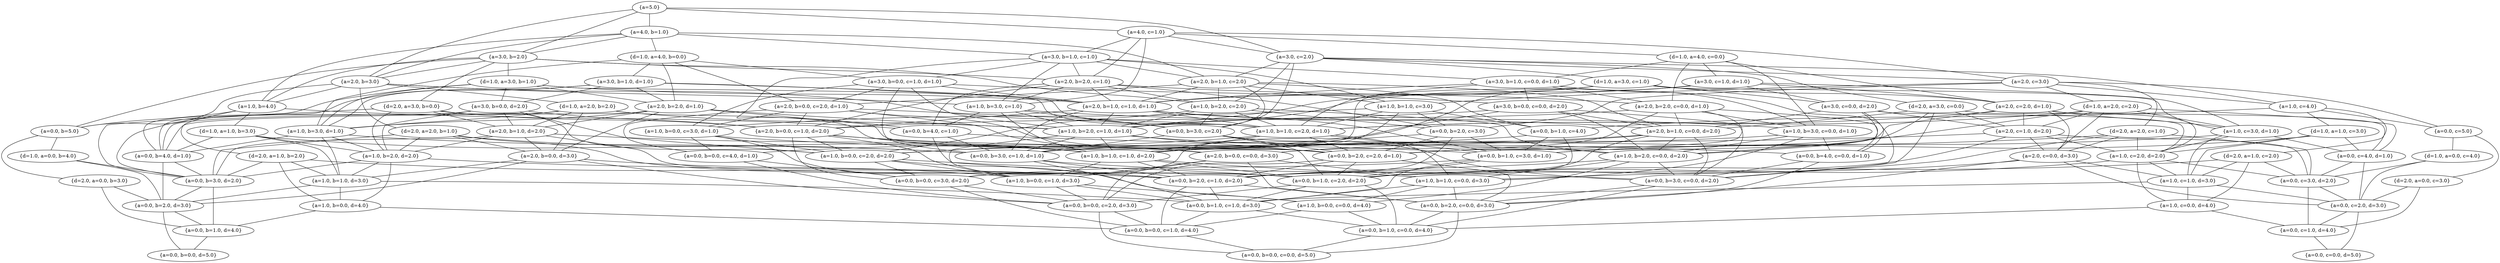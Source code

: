 graph {
	"{a=5.0}" ["ui.label"="{a=5.0}","state"="{a=5.0}"];
	"{a=4.0, b=1.0}" ["ui.label"="{a=4.0, b=1.0}","state"="{a=4.0, b=1.0}"];
	"{a=3.0, b=2.0}" ["ui.label"="{a=3.0, b=2.0}","state"="{a=3.0, b=2.0}"];
	"{a=2.0, b=3.0}" ["ui.label"="{a=2.0, b=3.0}","state"="{a=2.0, b=3.0}"];
	"{a=4.0, c=1.0}" ["ui.label"="{a=4.0, c=1.0}","state"="{a=4.0, c=1.0}"];
	"{a=3.0, c=2.0}" ["ui.label"="{a=3.0, c=2.0}","state"="{a=3.0, c=2.0}"];
	"{a=2.0, b=1.0, c=2.0}" ["ui.label"="{a=2.0, b=1.0, c=2.0}","state"="{a=2.0, b=1.0, c=2.0}"];
	"{a=1.0, b=2.0, c=2.0}" ["ui.label"="{a=1.0, b=2.0, c=2.0}","state"="{a=1.0, b=2.0, c=2.0}"];
	"{a=0.0, b=3.0, c=2.0}" ["ui.label"="{a=0.0, b=3.0, c=2.0}","state"="{a=0.0, b=3.0, c=2.0}"];
	"{a=2.0, c=3.0}" ["ui.label"="{a=2.0, c=3.0}","state"="{a=2.0, c=3.0}"];
	"{a=1.0, c=4.0}" ["ui.label"="{a=1.0, c=4.0}","state"="{a=1.0, c=4.0}"];
	"{d=1.0, a=3.0, c=1.0}" ["ui.label"="{d=1.0, a=3.0, c=1.0}","state"="{d=1.0, a=3.0, c=1.0}"];
	"{d=2.0, a=3.0, c=0.0}" ["ui.label"="{d=2.0, a=3.0, c=0.0}","state"="{d=2.0, a=3.0, c=0.0}"];
	"{a=2.0, b=1.0, c=0.0, d=2.0}" ["ui.label"="{a=2.0, b=1.0, c=0.0, d=2.0}","state"="{a=2.0, b=1.0, c=0.0, d=2.0}"];
	"{a=1.0, b=2.0, c=0.0, d=2.0}" ["ui.label"="{a=1.0, b=2.0, c=0.0, d=2.0}","state"="{a=1.0, b=2.0, c=0.0, d=2.0}"];
	"{a=0.0, b=3.0, c=0.0, d=2.0}" ["ui.label"="{a=0.0, b=3.0, c=0.0, d=2.0}","state"="{a=0.0, b=3.0, c=0.0, d=2.0}"];
	"{a=2.0, c=1.0, d=2.0}" ["ui.label"="{a=2.0, c=1.0, d=2.0}","state"="{a=2.0, c=1.0, d=2.0}"];
	"{a=1.0, c=2.0, d=2.0}" ["ui.label"="{a=1.0, c=2.0, d=2.0}","state"="{a=1.0, c=2.0, d=2.0}"];
	"{a=0.0, b=1.0, c=2.0, d=2.0}" ["ui.label"="{a=0.0, b=1.0, c=2.0, d=2.0}","state"="{a=0.0, b=1.0, c=2.0, d=2.0}"];
	"{a=0.0, c=3.0, d=2.0}" ["ui.label"="{a=0.0, c=3.0, d=2.0}","state"="{a=0.0, c=3.0, d=2.0}"];
	"{a=1.0, c=1.0, d=3.0}" ["ui.label"="{a=1.0, c=1.0, d=3.0}","state"="{a=1.0, c=1.0, d=3.0}"];
	"{a=1.0, c=0.0, d=4.0}" ["ui.label"="{a=1.0, c=0.0, d=4.0}","state"="{a=1.0, c=0.0, d=4.0}"];
	"{a=0.0, b=1.0, c=0.0, d=4.0}" ["ui.label"="{a=0.0, b=1.0, c=0.0, d=4.0}","state"="{a=0.0, b=1.0, c=0.0, d=4.0}"];
	"{a=0.0, c=1.0, d=4.0}" ["ui.label"="{a=0.0, c=1.0, d=4.0}","state"="{a=0.0, c=1.0, d=4.0}"];
	"{a=0.0, c=0.0, d=5.0}" ["ui.label"="{a=0.0, c=0.0, d=5.0}","state"="{a=0.0, c=0.0, d=5.0}"];
	"{a=0.0, b=0.0, c=0.0, d=5.0}" ["ui.label"="{a=0.0, b=0.0, c=0.0, d=5.0}","state"="{a=0.0, b=0.0, c=0.0, d=5.0}"];
	"{a=0.0, b=1.0, c=1.0, d=3.0}" ["ui.label"="{a=0.0, b=1.0, c=1.0, d=3.0}","state"="{a=0.0, b=1.0, c=1.0, d=3.0}"];
	"{a=0.0, c=2.0, d=3.0}" ["ui.label"="{a=0.0, c=2.0, d=3.0}","state"="{a=0.0, c=2.0, d=3.0}"];
	"{a=0.0, b=0.0, c=1.0, d=4.0}" ["ui.label"="{a=0.0, b=0.0, c=1.0, d=4.0}","state"="{a=0.0, b=0.0, c=1.0, d=4.0}"];
	"{a=0.0, b=0.0, c=2.0, d=3.0}" ["ui.label"="{a=0.0, b=0.0, c=2.0, d=3.0}","state"="{a=0.0, b=0.0, c=2.0, d=3.0}"];
	"{a=1.0, b=1.0, c=1.0, d=2.0}" ["ui.label"="{a=1.0, b=1.0, c=1.0, d=2.0}","state"="{a=1.0, b=1.0, c=1.0, d=2.0}"];
	"{a=0.0, b=2.0, c=1.0, d=2.0}" ["ui.label"="{a=0.0, b=2.0, c=1.0, d=2.0}","state"="{a=0.0, b=2.0, c=1.0, d=2.0}"];
	"{a=2.0, c=0.0, d=3.0}" ["ui.label"="{a=2.0, c=0.0, d=3.0}","state"="{a=2.0, c=0.0, d=3.0}"];
	"{a=1.0, b=1.0, c=0.0, d=3.0}" ["ui.label"="{a=1.0, b=1.0, c=0.0, d=3.0}","state"="{a=1.0, b=1.0, c=0.0, d=3.0}"];
	"{a=0.0, b=2.0, c=0.0, d=3.0}" ["ui.label"="{a=0.0, b=2.0, c=0.0, d=3.0}","state"="{a=0.0, b=2.0, c=0.0, d=3.0}"];
	"{a=1.0, b=0.0, c=0.0, d=4.0}" ["ui.label"="{a=1.0, b=0.0, c=0.0, d=4.0}","state"="{a=1.0, b=0.0, c=0.0, d=4.0}"];
	"{a=1.0, b=0.0, c=1.0, d=3.0}" ["ui.label"="{a=1.0, b=0.0, c=1.0, d=3.0}","state"="{a=1.0, b=0.0, c=1.0, d=3.0}"];
	"{a=2.0, b=0.0, c=0.0, d=3.0}" ["ui.label"="{a=2.0, b=0.0, c=0.0, d=3.0}","state"="{a=2.0, b=0.0, c=0.0, d=3.0}"];
	"{a=2.0, b=1.0, c=1.0, d=1.0}" ["ui.label"="{a=2.0, b=1.0, c=1.0, d=1.0}","state"="{a=2.0, b=1.0, c=1.0, d=1.0}"];
	"{a=1.0, b=2.0, c=1.0, d=1.0}" ["ui.label"="{a=1.0, b=2.0, c=1.0, d=1.0}","state"="{a=1.0, b=2.0, c=1.0, d=1.0}"];
	"{a=0.0, b=3.0, c=1.0, d=1.0}" ["ui.label"="{a=0.0, b=3.0, c=1.0, d=1.0}","state"="{a=0.0, b=3.0, c=1.0, d=1.0}"];
	"{a=2.0, c=2.0, d=1.0}" ["ui.label"="{a=2.0, c=2.0, d=1.0}","state"="{a=2.0, c=2.0, d=1.0}"];
	"{a=1.0, c=3.0, d=1.0}" ["ui.label"="{a=1.0, c=3.0, d=1.0}","state"="{a=1.0, c=3.0, d=1.0}"];
	"{a=3.0, c=0.0, d=2.0}" ["ui.label"="{a=3.0, c=0.0, d=2.0}","state"="{a=3.0, c=0.0, d=2.0}"];
	"{a=0.0, b=1.0, c=3.0, d=1.0}" ["ui.label"="{a=0.0, b=1.0, c=3.0, d=1.0}","state"="{a=0.0, b=1.0, c=3.0, d=1.0}"];
	"{a=0.0, c=4.0, d=1.0}" ["ui.label"="{a=0.0, c=4.0, d=1.0}","state"="{a=0.0, c=4.0, d=1.0}"];
	"{a=0.0, b=0.0, c=3.0, d=2.0}" ["ui.label"="{a=0.0, b=0.0, c=3.0, d=2.0}","state"="{a=0.0, b=0.0, c=3.0, d=2.0}"];
	"{a=1.0, b=1.0, c=2.0, d=1.0}" ["ui.label"="{a=1.0, b=1.0, c=2.0, d=1.0}","state"="{a=1.0, b=1.0, c=2.0, d=1.0}"];
	"{a=0.0, b=2.0, c=2.0, d=1.0}" ["ui.label"="{a=0.0, b=2.0, c=2.0, d=1.0}","state"="{a=0.0, b=2.0, c=2.0, d=1.0}"];
	"{a=1.0, b=0.0, c=2.0, d=2.0}" ["ui.label"="{a=1.0, b=0.0, c=2.0, d=2.0}","state"="{a=1.0, b=0.0, c=2.0, d=2.0}"];
	"{a=2.0, b=0.0, c=1.0, d=2.0}" ["ui.label"="{a=2.0, b=0.0, c=1.0, d=2.0}","state"="{a=2.0, b=0.0, c=1.0, d=2.0}"];
	"{a=0.0, b=1.0, c=4.0}" ["ui.label"="{a=0.0, b=1.0, c=4.0}","state"="{a=0.0, b=1.0, c=4.0}"];
	"{a=0.0, c=5.0}" ["ui.label"="{a=0.0, c=5.0}","state"="{a=0.0, c=5.0}"];
	"{d=1.0, a=1.0, c=3.0}" ["ui.label"="{d=1.0, a=1.0, c=3.0}","state"="{d=1.0, a=1.0, c=3.0}"];
	"{d=2.0, a=1.0, c=2.0}" ["ui.label"="{d=2.0, a=1.0, c=2.0}","state"="{d=2.0, a=1.0, c=2.0}"];
	"{d=1.0, a=0.0, c=4.0}" ["ui.label"="{d=1.0, a=0.0, c=4.0}","state"="{d=1.0, a=0.0, c=4.0}"];
	"{d=2.0, a=0.0, c=3.0}" ["ui.label"="{d=2.0, a=0.0, c=3.0}","state"="{d=2.0, a=0.0, c=3.0}"];
	"{a=0.0, b=0.0, c=4.0, d=1.0}" ["ui.label"="{a=0.0, b=0.0, c=4.0, d=1.0}","state"="{a=0.0, b=0.0, c=4.0, d=1.0}"];
	"{a=1.0, b=1.0, c=3.0}" ["ui.label"="{a=1.0, b=1.0, c=3.0}","state"="{a=1.0, b=1.0, c=3.0}"];
	"{a=0.0, b=2.0, c=3.0}" ["ui.label"="{a=0.0, b=2.0, c=3.0}","state"="{a=0.0, b=2.0, c=3.0}"];
	"{d=1.0, a=2.0, c=2.0}" ["ui.label"="{d=1.0, a=2.0, c=2.0}","state"="{d=1.0, a=2.0, c=2.0}"];
	"{d=2.0, a=2.0, c=1.0}" ["ui.label"="{d=2.0, a=2.0, c=1.0}","state"="{d=2.0, a=2.0, c=1.0}"];
	"{a=1.0, b=0.0, c=3.0, d=1.0}" ["ui.label"="{a=1.0, b=0.0, c=3.0, d=1.0}","state"="{a=1.0, b=0.0, c=3.0, d=1.0}"];
	"{a=2.0, b=0.0, c=2.0, d=1.0}" ["ui.label"="{a=2.0, b=0.0, c=2.0, d=1.0}","state"="{a=2.0, b=0.0, c=2.0, d=1.0}"];
	"{a=3.0, b=1.0, c=1.0}" ["ui.label"="{a=3.0, b=1.0, c=1.0}","state"="{a=3.0, b=1.0, c=1.0}"];
	"{a=2.0, b=2.0, c=1.0}" ["ui.label"="{a=2.0, b=2.0, c=1.0}","state"="{a=2.0, b=2.0, c=1.0}"];
	"{a=1.0, b=3.0, c=1.0}" ["ui.label"="{a=1.0, b=3.0, c=1.0}","state"="{a=1.0, b=3.0, c=1.0}"];
	"{d=1.0, a=4.0, c=0.0}" ["ui.label"="{d=1.0, a=4.0, c=0.0}","state"="{d=1.0, a=4.0, c=0.0}"];
	"{a=3.0, b=1.0, c=0.0, d=1.0}" ["ui.label"="{a=3.0, b=1.0, c=0.0, d=1.0}","state"="{a=3.0, b=1.0, c=0.0, d=1.0}"];
	"{a=2.0, b=2.0, c=0.0, d=1.0}" ["ui.label"="{a=2.0, b=2.0, c=0.0, d=1.0}","state"="{a=2.0, b=2.0, c=0.0, d=1.0}"];
	"{a=1.0, b=3.0, c=0.0, d=1.0}" ["ui.label"="{a=1.0, b=3.0, c=0.0, d=1.0}","state"="{a=1.0, b=3.0, c=0.0, d=1.0}"];
	"{a=3.0, c=1.0, d=1.0}" ["ui.label"="{a=3.0, c=1.0, d=1.0}","state"="{a=3.0, c=1.0, d=1.0}"];
	"{a=0.0, b=4.0, c=0.0, d=1.0}" ["ui.label"="{a=0.0, b=4.0, c=0.0, d=1.0}","state"="{a=0.0, b=4.0, c=0.0, d=1.0}"];
	"{a=3.0, b=0.0, c=0.0, d=2.0}" ["ui.label"="{a=3.0, b=0.0, c=0.0, d=2.0}","state"="{a=3.0, b=0.0, c=0.0, d=2.0}"];
	"{a=0.0, b=4.0, c=1.0}" ["ui.label"="{a=0.0, b=4.0, c=1.0}","state"="{a=0.0, b=4.0, c=1.0}"];
	"{a=3.0, b=0.0, c=1.0, d=1.0}" ["ui.label"="{a=3.0, b=0.0, c=1.0, d=1.0}","state"="{a=3.0, b=0.0, c=1.0, d=1.0}"];
	"{a=1.0, b=4.0}" ["ui.label"="{a=1.0, b=4.0}","state"="{a=1.0, b=4.0}"];
	"{a=0.0, b=5.0}" ["ui.label"="{a=0.0, b=5.0}","state"="{a=0.0, b=5.0}"];
	"{d=1.0, a=2.0, b=2.0}" ["ui.label"="{d=1.0, a=2.0, b=2.0}","state"="{d=1.0, a=2.0, b=2.0}"];
	"{d=2.0, a=2.0, b=1.0}" ["ui.label"="{d=2.0, a=2.0, b=1.0}","state"="{d=2.0, a=2.0, b=1.0}"];
	"{a=1.0, b=2.0, d=2.0}" ["ui.label"="{a=1.0, b=2.0, d=2.0}","state"="{a=1.0, b=2.0, d=2.0}"];
	"{a=0.0, b=3.0, d=2.0}" ["ui.label"="{a=0.0, b=3.0, d=2.0}","state"="{a=0.0, b=3.0, d=2.0}"];
	"{a=2.0, b=0.0, d=3.0}" ["ui.label"="{a=2.0, b=0.0, d=3.0}","state"="{a=2.0, b=0.0, d=3.0}"];
	"{a=1.0, b=1.0, d=3.0}" ["ui.label"="{a=1.0, b=1.0, d=3.0}","state"="{a=1.0, b=1.0, d=3.0}"];
	"{a=0.0, b=2.0, d=3.0}" ["ui.label"="{a=0.0, b=2.0, d=3.0}","state"="{a=0.0, b=2.0, d=3.0}"];
	"{a=0.0, b=1.0, d=4.0}" ["ui.label"="{a=0.0, b=1.0, d=4.0}","state"="{a=0.0, b=1.0, d=4.0}"];
	"{a=0.0, b=0.0, d=5.0}" ["ui.label"="{a=0.0, b=0.0, d=5.0}","state"="{a=0.0, b=0.0, d=5.0}"];
	"{a=1.0, b=0.0, d=4.0}" ["ui.label"="{a=1.0, b=0.0, d=4.0}","state"="{a=1.0, b=0.0, d=4.0}"];
	"{a=1.0, b=3.0, d=1.0}" ["ui.label"="{a=1.0, b=3.0, d=1.0}","state"="{a=1.0, b=3.0, d=1.0}"];
	"{a=0.0, b=4.0, d=1.0}" ["ui.label"="{a=0.0, b=4.0, d=1.0}","state"="{a=0.0, b=4.0, d=1.0}"];
	"{a=2.0, b=1.0, d=2.0}" ["ui.label"="{a=2.0, b=1.0, d=2.0}","state"="{a=2.0, b=1.0, d=2.0}"];
	"{d=1.0, a=0.0, b=4.0}" ["ui.label"="{d=1.0, a=0.0, b=4.0}","state"="{d=1.0, a=0.0, b=4.0}"];
	"{d=2.0, a=0.0, b=3.0}" ["ui.label"="{d=2.0, a=0.0, b=3.0}","state"="{d=2.0, a=0.0, b=3.0}"];
	"{d=1.0, a=1.0, b=3.0}" ["ui.label"="{d=1.0, a=1.0, b=3.0}","state"="{d=1.0, a=1.0, b=3.0}"];
	"{d=2.0, a=1.0, b=2.0}" ["ui.label"="{d=2.0, a=1.0, b=2.0}","state"="{d=2.0, a=1.0, b=2.0}"];
	"{d=1.0, a=3.0, b=1.0}" ["ui.label"="{d=1.0, a=3.0, b=1.0}","state"="{d=1.0, a=3.0, b=1.0}"];
	"{d=2.0, a=3.0, b=0.0}" ["ui.label"="{d=2.0, a=3.0, b=0.0}","state"="{d=2.0, a=3.0, b=0.0}"];
	"{a=2.0, b=2.0, d=1.0}" ["ui.label"="{a=2.0, b=2.0, d=1.0}","state"="{a=2.0, b=2.0, d=1.0}"];
	"{a=3.0, b=0.0, d=2.0}" ["ui.label"="{a=3.0, b=0.0, d=2.0}","state"="{a=3.0, b=0.0, d=2.0}"];
	"{d=1.0, a=4.0, b=0.0}" ["ui.label"="{d=1.0, a=4.0, b=0.0}","state"="{d=1.0, a=4.0, b=0.0}"];
	"{a=3.0, b=1.0, d=1.0}" ["ui.label"="{a=3.0, b=1.0, d=1.0}","state"="{a=3.0, b=1.0, d=1.0}"];
	"{a=5.0}" -- "{a=4.0, b=1.0}" ;
	"{a=5.0}" -- "{a=3.0, b=2.0}" ;
	"{a=5.0}" -- "{a=2.0, b=3.0}" ;
	"{a=5.0}" -- "{a=4.0, c=1.0}" ;
	"{a=5.0}" -- "{a=3.0, c=2.0}" ;
	"{a=3.0, c=2.0}" -- "{a=2.0, b=1.0, c=2.0}" ;
	"{a=3.0, c=2.0}" -- "{a=1.0, b=2.0, c=2.0}" ;
	"{a=3.0, c=2.0}" -- "{a=0.0, b=3.0, c=2.0}" ;
	"{a=3.0, c=2.0}" -- "{a=2.0, c=3.0}" ;
	"{a=3.0, c=2.0}" -- "{a=1.0, c=4.0}" ;
	"{a=3.0, c=2.0}" -- "{d=1.0, a=3.0, c=1.0}" ;
	"{a=3.0, c=2.0}" -- "{d=2.0, a=3.0, c=0.0}" ;
	"{d=2.0, a=3.0, c=0.0}" -- "{a=2.0, b=1.0, c=0.0, d=2.0}" ;
	"{d=2.0, a=3.0, c=0.0}" -- "{a=1.0, b=2.0, c=0.0, d=2.0}" ;
	"{d=2.0, a=3.0, c=0.0}" -- "{a=0.0, b=3.0, c=0.0, d=2.0}" ;
	"{d=2.0, a=3.0, c=0.0}" -- "{a=2.0, c=1.0, d=2.0}" ;
	"{d=2.0, a=3.0, c=0.0}" -- "{a=1.0, c=2.0, d=2.0}" ;
	"{a=1.0, c=2.0, d=2.0}" -- "{a=0.0, b=1.0, c=2.0, d=2.0}" ;
	"{a=1.0, c=2.0, d=2.0}" -- "{a=0.0, c=3.0, d=2.0}" ;
	"{a=1.0, c=2.0, d=2.0}" -- "{a=1.0, c=1.0, d=3.0}" ;
	"{a=1.0, c=2.0, d=2.0}" -- "{a=1.0, c=0.0, d=4.0}" ;
	"{a=1.0, c=0.0, d=4.0}" -- "{a=0.0, b=1.0, c=0.0, d=4.0}" ;
	"{a=1.0, c=0.0, d=4.0}" -- "{a=0.0, c=1.0, d=4.0}" ;
	"{a=0.0, c=1.0, d=4.0}" -- "{a=0.0, c=0.0, d=5.0}" ;
	"{a=0.0, b=1.0, c=0.0, d=4.0}" -- "{a=0.0, b=0.0, c=0.0, d=5.0}" ;
	"{a=1.0, c=1.0, d=3.0}" -- "{a=0.0, b=1.0, c=1.0, d=3.0}" ;
	"{a=1.0, c=1.0, d=3.0}" -- "{a=0.0, c=2.0, d=3.0}" ;
	"{a=1.0, c=1.0, d=3.0}" -- "{a=1.0, c=0.0, d=4.0}" ;
	"{a=0.0, c=2.0, d=3.0}" -- "{a=0.0, c=1.0, d=4.0}" ;
	"{a=0.0, c=2.0, d=3.0}" -- "{a=0.0, c=0.0, d=5.0}" ;
	"{a=0.0, b=1.0, c=1.0, d=3.0}" -- "{a=0.0, b=0.0, c=1.0, d=4.0}" ;
	"{a=0.0, b=1.0, c=1.0, d=3.0}" -- "{a=0.0, b=1.0, c=0.0, d=4.0}" ;
	"{a=0.0, b=0.0, c=1.0, d=4.0}" -- "{a=0.0, b=0.0, c=0.0, d=5.0}" ;
	"{a=0.0, c=3.0, d=2.0}" -- "{a=0.0, c=2.0, d=3.0}" ;
	"{a=0.0, c=3.0, d=2.0}" -- "{a=0.0, c=1.0, d=4.0}" ;
	"{a=0.0, b=1.0, c=2.0, d=2.0}" -- "{a=0.0, b=0.0, c=2.0, d=3.0}" ;
	"{a=0.0, b=1.0, c=2.0, d=2.0}" -- "{a=0.0, b=1.0, c=1.0, d=3.0}" ;
	"{a=0.0, b=1.0, c=2.0, d=2.0}" -- "{a=0.0, b=1.0, c=0.0, d=4.0}" ;
	"{a=0.0, b=0.0, c=2.0, d=3.0}" -- "{a=0.0, b=0.0, c=1.0, d=4.0}" ;
	"{a=0.0, b=0.0, c=2.0, d=3.0}" -- "{a=0.0, b=0.0, c=0.0, d=5.0}" ;
	"{a=2.0, c=1.0, d=2.0}" -- "{a=1.0, b=1.0, c=1.0, d=2.0}" ;
	"{a=2.0, c=1.0, d=2.0}" -- "{a=0.0, b=2.0, c=1.0, d=2.0}" ;
	"{a=2.0, c=1.0, d=2.0}" -- "{a=1.0, c=2.0, d=2.0}" ;
	"{a=2.0, c=1.0, d=2.0}" -- "{a=0.0, c=3.0, d=2.0}" ;
	"{a=2.0, c=1.0, d=2.0}" -- "{a=2.0, c=0.0, d=3.0}" ;
	"{a=2.0, c=0.0, d=3.0}" -- "{a=1.0, b=1.0, c=0.0, d=3.0}" ;
	"{a=2.0, c=0.0, d=3.0}" -- "{a=0.0, b=2.0, c=0.0, d=3.0}" ;
	"{a=2.0, c=0.0, d=3.0}" -- "{a=1.0, c=1.0, d=3.0}" ;
	"{a=2.0, c=0.0, d=3.0}" -- "{a=0.0, c=2.0, d=3.0}" ;
	"{a=0.0, b=2.0, c=0.0, d=3.0}" -- "{a=0.0, b=1.0, c=0.0, d=4.0}" ;
	"{a=0.0, b=2.0, c=0.0, d=3.0}" -- "{a=0.0, b=0.0, c=0.0, d=5.0}" ;
	"{a=1.0, b=1.0, c=0.0, d=3.0}" -- "{a=0.0, b=2.0, c=0.0, d=3.0}" ;
	"{a=1.0, b=1.0, c=0.0, d=3.0}" -- "{a=0.0, b=1.0, c=1.0, d=3.0}" ;
	"{a=1.0, b=1.0, c=0.0, d=3.0}" -- "{a=1.0, b=0.0, c=0.0, d=4.0}" ;
	"{a=1.0, b=0.0, c=0.0, d=4.0}" -- "{a=0.0, b=1.0, c=0.0, d=4.0}" ;
	"{a=1.0, b=0.0, c=0.0, d=4.0}" -- "{a=0.0, b=0.0, c=1.0, d=4.0}" ;
	"{a=0.0, b=2.0, c=1.0, d=2.0}" -- "{a=0.0, b=1.0, c=1.0, d=3.0}" ;
	"{a=0.0, b=2.0, c=1.0, d=2.0}" -- "{a=0.0, b=0.0, c=1.0, d=4.0}" ;
	"{a=0.0, b=2.0, c=1.0, d=2.0}" -- "{a=0.0, b=2.0, c=0.0, d=3.0}" ;
	"{a=1.0, b=1.0, c=1.0, d=2.0}" -- "{a=0.0, b=2.0, c=1.0, d=2.0}" ;
	"{a=1.0, b=1.0, c=1.0, d=2.0}" -- "{a=0.0, b=1.0, c=2.0, d=2.0}" ;
	"{a=1.0, b=1.0, c=1.0, d=2.0}" -- "{a=1.0, b=0.0, c=1.0, d=3.0}" ;
	"{a=1.0, b=1.0, c=1.0, d=2.0}" -- "{a=1.0, b=1.0, c=0.0, d=3.0}" ;
	"{a=1.0, b=0.0, c=1.0, d=3.0}" -- "{a=0.0, b=1.0, c=1.0, d=3.0}" ;
	"{a=1.0, b=0.0, c=1.0, d=3.0}" -- "{a=0.0, b=0.0, c=2.0, d=3.0}" ;
	"{a=1.0, b=0.0, c=1.0, d=3.0}" -- "{a=1.0, b=0.0, c=0.0, d=4.0}" ;
	"{a=0.0, b=3.0, c=0.0, d=2.0}" -- "{a=0.0, b=2.0, c=0.0, d=3.0}" ;
	"{a=0.0, b=3.0, c=0.0, d=2.0}" -- "{a=0.0, b=1.0, c=0.0, d=4.0}" ;
	"{a=1.0, b=2.0, c=0.0, d=2.0}" -- "{a=0.0, b=3.0, c=0.0, d=2.0}" ;
	"{a=1.0, b=2.0, c=0.0, d=2.0}" -- "{a=0.0, b=2.0, c=1.0, d=2.0}" ;
	"{a=1.0, b=2.0, c=0.0, d=2.0}" -- "{a=1.0, b=1.0, c=0.0, d=3.0}" ;
	"{a=1.0, b=2.0, c=0.0, d=2.0}" -- "{a=1.0, b=0.0, c=0.0, d=4.0}" ;
	"{a=2.0, b=1.0, c=0.0, d=2.0}" -- "{a=1.0, b=2.0, c=0.0, d=2.0}" ;
	"{a=2.0, b=1.0, c=0.0, d=2.0}" -- "{a=0.0, b=3.0, c=0.0, d=2.0}" ;
	"{a=2.0, b=1.0, c=0.0, d=2.0}" -- "{a=1.0, b=1.0, c=1.0, d=2.0}" ;
	"{a=2.0, b=1.0, c=0.0, d=2.0}" -- "{a=0.0, b=1.0, c=2.0, d=2.0}" ;
	"{a=2.0, b=1.0, c=0.0, d=2.0}" -- "{a=2.0, b=0.0, c=0.0, d=3.0}" ;
	"{a=2.0, b=0.0, c=0.0, d=3.0}" -- "{a=1.0, b=1.0, c=0.0, d=3.0}" ;
	"{a=2.0, b=0.0, c=0.0, d=3.0}" -- "{a=0.0, b=2.0, c=0.0, d=3.0}" ;
	"{a=2.0, b=0.0, c=0.0, d=3.0}" -- "{a=1.0, b=0.0, c=1.0, d=3.0}" ;
	"{a=2.0, b=0.0, c=0.0, d=3.0}" -- "{a=0.0, b=0.0, c=2.0, d=3.0}" ;
	"{d=1.0, a=3.0, c=1.0}" -- "{a=2.0, b=1.0, c=1.0, d=1.0}" ;
	"{d=1.0, a=3.0, c=1.0}" -- "{a=1.0, b=2.0, c=1.0, d=1.0}" ;
	"{d=1.0, a=3.0, c=1.0}" -- "{a=0.0, b=3.0, c=1.0, d=1.0}" ;
	"{d=1.0, a=3.0, c=1.0}" -- "{a=2.0, c=2.0, d=1.0}" ;
	"{d=1.0, a=3.0, c=1.0}" -- "{a=1.0, c=3.0, d=1.0}" ;
	"{d=1.0, a=3.0, c=1.0}" -- "{a=3.0, c=0.0, d=2.0}" ;
	"{a=3.0, c=0.0, d=2.0}" -- "{a=2.0, b=1.0, c=0.0, d=2.0}" ;
	"{a=3.0, c=0.0, d=2.0}" -- "{a=1.0, b=2.0, c=0.0, d=2.0}" ;
	"{a=3.0, c=0.0, d=2.0}" -- "{a=0.0, b=3.0, c=0.0, d=2.0}" ;
	"{a=3.0, c=0.0, d=2.0}" -- "{a=2.0, c=1.0, d=2.0}" ;
	"{a=3.0, c=0.0, d=2.0}" -- "{a=1.0, c=2.0, d=2.0}" ;
	"{a=1.0, c=3.0, d=1.0}" -- "{a=0.0, b=1.0, c=3.0, d=1.0}" ;
	"{a=1.0, c=3.0, d=1.0}" -- "{a=0.0, c=4.0, d=1.0}" ;
	"{a=1.0, c=3.0, d=1.0}" -- "{a=1.0, c=2.0, d=2.0}" ;
	"{a=1.0, c=3.0, d=1.0}" -- "{a=1.0, c=1.0, d=3.0}" ;
	"{a=0.0, c=4.0, d=1.0}" -- "{a=0.0, c=3.0, d=2.0}" ;
	"{a=0.0, c=4.0, d=1.0}" -- "{a=0.0, c=2.0, d=3.0}" ;
	"{a=0.0, b=1.0, c=3.0, d=1.0}" -- "{a=0.0, b=0.0, c=3.0, d=2.0}" ;
	"{a=0.0, b=1.0, c=3.0, d=1.0}" -- "{a=0.0, b=1.0, c=2.0, d=2.0}" ;
	"{a=0.0, b=1.0, c=3.0, d=1.0}" -- "{a=0.0, b=1.0, c=1.0, d=3.0}" ;
	"{a=0.0, b=0.0, c=3.0, d=2.0}" -- "{a=0.0, b=0.0, c=2.0, d=3.0}" ;
	"{a=0.0, b=0.0, c=3.0, d=2.0}" -- "{a=0.0, b=0.0, c=1.0, d=4.0}" ;
	"{a=2.0, c=2.0, d=1.0}" -- "{a=1.0, b=1.0, c=2.0, d=1.0}" ;
	"{a=2.0, c=2.0, d=1.0}" -- "{a=0.0, b=2.0, c=2.0, d=1.0}" ;
	"{a=2.0, c=2.0, d=1.0}" -- "{a=1.0, c=3.0, d=1.0}" ;
	"{a=2.0, c=2.0, d=1.0}" -- "{a=0.0, c=4.0, d=1.0}" ;
	"{a=2.0, c=2.0, d=1.0}" -- "{a=2.0, c=1.0, d=2.0}" ;
	"{a=2.0, c=2.0, d=1.0}" -- "{a=2.0, c=0.0, d=3.0}" ;
	"{a=0.0, b=2.0, c=2.0, d=1.0}" -- "{a=0.0, b=1.0, c=2.0, d=2.0}" ;
	"{a=0.0, b=2.0, c=2.0, d=1.0}" -- "{a=0.0, b=0.0, c=2.0, d=3.0}" ;
	"{a=0.0, b=2.0, c=2.0, d=1.0}" -- "{a=0.0, b=2.0, c=1.0, d=2.0}" ;
	"{a=0.0, b=2.0, c=2.0, d=1.0}" -- "{a=0.0, b=2.0, c=0.0, d=3.0}" ;
	"{a=1.0, b=1.0, c=2.0, d=1.0}" -- "{a=0.0, b=2.0, c=2.0, d=1.0}" ;
	"{a=1.0, b=1.0, c=2.0, d=1.0}" -- "{a=0.0, b=1.0, c=3.0, d=1.0}" ;
	"{a=1.0, b=1.0, c=2.0, d=1.0}" -- "{a=1.0, b=0.0, c=2.0, d=2.0}" ;
	"{a=1.0, b=1.0, c=2.0, d=1.0}" -- "{a=1.0, b=1.0, c=1.0, d=2.0}" ;
	"{a=1.0, b=1.0, c=2.0, d=1.0}" -- "{a=1.0, b=1.0, c=0.0, d=3.0}" ;
	"{a=1.0, b=0.0, c=2.0, d=2.0}" -- "{a=0.0, b=1.0, c=2.0, d=2.0}" ;
	"{a=1.0, b=0.0, c=2.0, d=2.0}" -- "{a=0.0, b=0.0, c=3.0, d=2.0}" ;
	"{a=1.0, b=0.0, c=2.0, d=2.0}" -- "{a=1.0, b=0.0, c=1.0, d=3.0}" ;
	"{a=1.0, b=0.0, c=2.0, d=2.0}" -- "{a=1.0, b=0.0, c=0.0, d=4.0}" ;
	"{a=0.0, b=3.0, c=1.0, d=1.0}" -- "{a=0.0, b=2.0, c=1.0, d=2.0}" ;
	"{a=0.0, b=3.0, c=1.0, d=1.0}" -- "{a=0.0, b=1.0, c=1.0, d=3.0}" ;
	"{a=0.0, b=3.0, c=1.0, d=1.0}" -- "{a=0.0, b=3.0, c=0.0, d=2.0}" ;
	"{a=1.0, b=2.0, c=1.0, d=1.0}" -- "{a=0.0, b=3.0, c=1.0, d=1.0}" ;
	"{a=1.0, b=2.0, c=1.0, d=1.0}" -- "{a=0.0, b=2.0, c=2.0, d=1.0}" ;
	"{a=1.0, b=2.0, c=1.0, d=1.0}" -- "{a=1.0, b=1.0, c=1.0, d=2.0}" ;
	"{a=1.0, b=2.0, c=1.0, d=1.0}" -- "{a=1.0, b=0.0, c=1.0, d=3.0}" ;
	"{a=1.0, b=2.0, c=1.0, d=1.0}" -- "{a=1.0, b=2.0, c=0.0, d=2.0}" ;
	"{a=2.0, b=1.0, c=1.0, d=1.0}" -- "{a=1.0, b=2.0, c=1.0, d=1.0}" ;
	"{a=2.0, b=1.0, c=1.0, d=1.0}" -- "{a=0.0, b=3.0, c=1.0, d=1.0}" ;
	"{a=2.0, b=1.0, c=1.0, d=1.0}" -- "{a=1.0, b=1.0, c=2.0, d=1.0}" ;
	"{a=2.0, b=1.0, c=1.0, d=1.0}" -- "{a=0.0, b=1.0, c=3.0, d=1.0}" ;
	"{a=2.0, b=1.0, c=1.0, d=1.0}" -- "{a=2.0, b=0.0, c=1.0, d=2.0}" ;
	"{a=2.0, b=1.0, c=1.0, d=1.0}" -- "{a=2.0, b=1.0, c=0.0, d=2.0}" ;
	"{a=2.0, b=0.0, c=1.0, d=2.0}" -- "{a=1.0, b=1.0, c=1.0, d=2.0}" ;
	"{a=2.0, b=0.0, c=1.0, d=2.0}" -- "{a=0.0, b=2.0, c=1.0, d=2.0}" ;
	"{a=2.0, b=0.0, c=1.0, d=2.0}" -- "{a=1.0, b=0.0, c=2.0, d=2.0}" ;
	"{a=2.0, b=0.0, c=1.0, d=2.0}" -- "{a=0.0, b=0.0, c=3.0, d=2.0}" ;
	"{a=2.0, b=0.0, c=1.0, d=2.0}" -- "{a=2.0, b=0.0, c=0.0, d=3.0}" ;
	"{a=1.0, c=4.0}" -- "{a=0.0, b=1.0, c=4.0}" ;
	"{a=1.0, c=4.0}" -- "{a=0.0, c=5.0}" ;
	"{a=1.0, c=4.0}" -- "{d=1.0, a=1.0, c=3.0}" ;
	"{a=1.0, c=4.0}" -- "{d=2.0, a=1.0, c=2.0}" ;
	"{d=2.0, a=1.0, c=2.0}" -- "{a=0.0, b=1.0, c=2.0, d=2.0}" ;
	"{d=2.0, a=1.0, c=2.0}" -- "{a=0.0, c=3.0, d=2.0}" ;
	"{d=2.0, a=1.0, c=2.0}" -- "{a=1.0, c=1.0, d=3.0}" ;
	"{d=2.0, a=1.0, c=2.0}" -- "{a=1.0, c=0.0, d=4.0}" ;
	"{d=1.0, a=1.0, c=3.0}" -- "{a=0.0, b=1.0, c=3.0, d=1.0}" ;
	"{d=1.0, a=1.0, c=3.0}" -- "{a=0.0, c=4.0, d=1.0}" ;
	"{d=1.0, a=1.0, c=3.0}" -- "{a=1.0, c=2.0, d=2.0}" ;
	"{d=1.0, a=1.0, c=3.0}" -- "{a=1.0, c=1.0, d=3.0}" ;
	"{a=0.0, c=5.0}" -- "{d=1.0, a=0.0, c=4.0}" ;
	"{a=0.0, c=5.0}" -- "{d=2.0, a=0.0, c=3.0}" ;
	"{d=2.0, a=0.0, c=3.0}" -- "{a=0.0, c=2.0, d=3.0}" ;
	"{d=2.0, a=0.0, c=3.0}" -- "{a=0.0, c=1.0, d=4.0}" ;
	"{d=1.0, a=0.0, c=4.0}" -- "{a=0.0, c=3.0, d=2.0}" ;
	"{d=1.0, a=0.0, c=4.0}" -- "{a=0.0, c=2.0, d=3.0}" ;
	"{a=0.0, b=1.0, c=4.0}" -- "{a=0.0, b=0.0, c=4.0, d=1.0}" ;
	"{a=0.0, b=1.0, c=4.0}" -- "{a=0.0, b=1.0, c=3.0, d=1.0}" ;
	"{a=0.0, b=1.0, c=4.0}" -- "{a=0.0, b=1.0, c=2.0, d=2.0}" ;
	"{a=0.0, b=0.0, c=4.0, d=1.0}" -- "{a=0.0, b=0.0, c=3.0, d=2.0}" ;
	"{a=0.0, b=0.0, c=4.0, d=1.0}" -- "{a=0.0, b=0.0, c=2.0, d=3.0}" ;
	"{a=2.0, c=3.0}" -- "{a=1.0, b=1.0, c=3.0}" ;
	"{a=2.0, c=3.0}" -- "{a=0.0, b=2.0, c=3.0}" ;
	"{a=2.0, c=3.0}" -- "{a=1.0, c=4.0}" ;
	"{a=2.0, c=3.0}" -- "{a=0.0, c=5.0}" ;
	"{a=2.0, c=3.0}" -- "{d=1.0, a=2.0, c=2.0}" ;
	"{a=2.0, c=3.0}" -- "{d=2.0, a=2.0, c=1.0}" ;
	"{d=2.0, a=2.0, c=1.0}" -- "{a=1.0, b=1.0, c=1.0, d=2.0}" ;
	"{d=2.0, a=2.0, c=1.0}" -- "{a=0.0, b=2.0, c=1.0, d=2.0}" ;
	"{d=2.0, a=2.0, c=1.0}" -- "{a=1.0, c=2.0, d=2.0}" ;
	"{d=2.0, a=2.0, c=1.0}" -- "{a=0.0, c=3.0, d=2.0}" ;
	"{d=2.0, a=2.0, c=1.0}" -- "{a=2.0, c=0.0, d=3.0}" ;
	"{d=1.0, a=2.0, c=2.0}" -- "{a=1.0, b=1.0, c=2.0, d=1.0}" ;
	"{d=1.0, a=2.0, c=2.0}" -- "{a=0.0, b=2.0, c=2.0, d=1.0}" ;
	"{d=1.0, a=2.0, c=2.0}" -- "{a=1.0, c=3.0, d=1.0}" ;
	"{d=1.0, a=2.0, c=2.0}" -- "{a=0.0, c=4.0, d=1.0}" ;
	"{d=1.0, a=2.0, c=2.0}" -- "{a=2.0, c=1.0, d=2.0}" ;
	"{d=1.0, a=2.0, c=2.0}" -- "{a=2.0, c=0.0, d=3.0}" ;
	"{a=0.0, b=2.0, c=3.0}" -- "{a=0.0, b=1.0, c=3.0, d=1.0}" ;
	"{a=0.0, b=2.0, c=3.0}" -- "{a=0.0, b=0.0, c=3.0, d=2.0}" ;
	"{a=0.0, b=2.0, c=3.0}" -- "{a=0.0, b=2.0, c=2.0, d=1.0}" ;
	"{a=0.0, b=2.0, c=3.0}" -- "{a=0.0, b=2.0, c=1.0, d=2.0}" ;
	"{a=1.0, b=1.0, c=3.0}" -- "{a=0.0, b=2.0, c=3.0}" ;
	"{a=1.0, b=1.0, c=3.0}" -- "{a=0.0, b=1.0, c=4.0}" ;
	"{a=1.0, b=1.0, c=3.0}" -- "{a=1.0, b=0.0, c=3.0, d=1.0}" ;
	"{a=1.0, b=1.0, c=3.0}" -- "{a=1.0, b=1.0, c=2.0, d=1.0}" ;
	"{a=1.0, b=1.0, c=3.0}" -- "{a=1.0, b=1.0, c=1.0, d=2.0}" ;
	"{a=1.0, b=0.0, c=3.0, d=1.0}" -- "{a=0.0, b=1.0, c=3.0, d=1.0}" ;
	"{a=1.0, b=0.0, c=3.0, d=1.0}" -- "{a=0.0, b=0.0, c=4.0, d=1.0}" ;
	"{a=1.0, b=0.0, c=3.0, d=1.0}" -- "{a=1.0, b=0.0, c=2.0, d=2.0}" ;
	"{a=1.0, b=0.0, c=3.0, d=1.0}" -- "{a=1.0, b=0.0, c=1.0, d=3.0}" ;
	"{a=0.0, b=3.0, c=2.0}" -- "{a=0.0, b=2.0, c=2.0, d=1.0}" ;
	"{a=0.0, b=3.0, c=2.0}" -- "{a=0.0, b=1.0, c=2.0, d=2.0}" ;
	"{a=0.0, b=3.0, c=2.0}" -- "{a=0.0, b=3.0, c=1.0, d=1.0}" ;
	"{a=0.0, b=3.0, c=2.0}" -- "{a=0.0, b=3.0, c=0.0, d=2.0}" ;
	"{a=1.0, b=2.0, c=2.0}" -- "{a=0.0, b=3.0, c=2.0}" ;
	"{a=1.0, b=2.0, c=2.0}" -- "{a=0.0, b=2.0, c=3.0}" ;
	"{a=1.0, b=2.0, c=2.0}" -- "{a=1.0, b=1.0, c=2.0, d=1.0}" ;
	"{a=1.0, b=2.0, c=2.0}" -- "{a=1.0, b=0.0, c=2.0, d=2.0}" ;
	"{a=1.0, b=2.0, c=2.0}" -- "{a=1.0, b=2.0, c=1.0, d=1.0}" ;
	"{a=1.0, b=2.0, c=2.0}" -- "{a=1.0, b=2.0, c=0.0, d=2.0}" ;
	"{a=2.0, b=1.0, c=2.0}" -- "{a=1.0, b=2.0, c=2.0}" ;
	"{a=2.0, b=1.0, c=2.0}" -- "{a=0.0, b=3.0, c=2.0}" ;
	"{a=2.0, b=1.0, c=2.0}" -- "{a=1.0, b=1.0, c=3.0}" ;
	"{a=2.0, b=1.0, c=2.0}" -- "{a=0.0, b=1.0, c=4.0}" ;
	"{a=2.0, b=1.0, c=2.0}" -- "{a=2.0, b=0.0, c=2.0, d=1.0}" ;
	"{a=2.0, b=1.0, c=2.0}" -- "{a=2.0, b=1.0, c=1.0, d=1.0}" ;
	"{a=2.0, b=1.0, c=2.0}" -- "{a=2.0, b=1.0, c=0.0, d=2.0}" ;
	"{a=2.0, b=0.0, c=2.0, d=1.0}" -- "{a=1.0, b=1.0, c=2.0, d=1.0}" ;
	"{a=2.0, b=0.0, c=2.0, d=1.0}" -- "{a=0.0, b=2.0, c=2.0, d=1.0}" ;
	"{a=2.0, b=0.0, c=2.0, d=1.0}" -- "{a=1.0, b=0.0, c=3.0, d=1.0}" ;
	"{a=2.0, b=0.0, c=2.0, d=1.0}" -- "{a=0.0, b=0.0, c=4.0, d=1.0}" ;
	"{a=2.0, b=0.0, c=2.0, d=1.0}" -- "{a=2.0, b=0.0, c=1.0, d=2.0}" ;
	"{a=2.0, b=0.0, c=2.0, d=1.0}" -- "{a=2.0, b=0.0, c=0.0, d=3.0}" ;
	"{a=4.0, c=1.0}" -- "{a=3.0, b=1.0, c=1.0}" ;
	"{a=4.0, c=1.0}" -- "{a=2.0, b=2.0, c=1.0}" ;
	"{a=4.0, c=1.0}" -- "{a=1.0, b=3.0, c=1.0}" ;
	"{a=4.0, c=1.0}" -- "{a=3.0, c=2.0}" ;
	"{a=4.0, c=1.0}" -- "{a=2.0, c=3.0}" ;
	"{a=4.0, c=1.0}" -- "{d=1.0, a=4.0, c=0.0}" ;
	"{d=1.0, a=4.0, c=0.0}" -- "{a=3.0, b=1.0, c=0.0, d=1.0}" ;
	"{d=1.0, a=4.0, c=0.0}" -- "{a=2.0, b=2.0, c=0.0, d=1.0}" ;
	"{d=1.0, a=4.0, c=0.0}" -- "{a=1.0, b=3.0, c=0.0, d=1.0}" ;
	"{d=1.0, a=4.0, c=0.0}" -- "{a=3.0, c=1.0, d=1.0}" ;
	"{d=1.0, a=4.0, c=0.0}" -- "{a=2.0, c=2.0, d=1.0}" ;
	"{a=3.0, c=1.0, d=1.0}" -- "{a=2.0, b=1.0, c=1.0, d=1.0}" ;
	"{a=3.0, c=1.0, d=1.0}" -- "{a=1.0, b=2.0, c=1.0, d=1.0}" ;
	"{a=3.0, c=1.0, d=1.0}" -- "{a=0.0, b=3.0, c=1.0, d=1.0}" ;
	"{a=3.0, c=1.0, d=1.0}" -- "{a=2.0, c=2.0, d=1.0}" ;
	"{a=3.0, c=1.0, d=1.0}" -- "{a=1.0, c=3.0, d=1.0}" ;
	"{a=3.0, c=1.0, d=1.0}" -- "{a=3.0, c=0.0, d=2.0}" ;
	"{a=1.0, b=3.0, c=0.0, d=1.0}" -- "{a=0.0, b=4.0, c=0.0, d=1.0}" ;
	"{a=1.0, b=3.0, c=0.0, d=1.0}" -- "{a=0.0, b=3.0, c=1.0, d=1.0}" ;
	"{a=1.0, b=3.0, c=0.0, d=1.0}" -- "{a=1.0, b=2.0, c=0.0, d=2.0}" ;
	"{a=1.0, b=3.0, c=0.0, d=1.0}" -- "{a=1.0, b=1.0, c=0.0, d=3.0}" ;
	"{a=0.0, b=4.0, c=0.0, d=1.0}" -- "{a=0.0, b=3.0, c=0.0, d=2.0}" ;
	"{a=0.0, b=4.0, c=0.0, d=1.0}" -- "{a=0.0, b=2.0, c=0.0, d=3.0}" ;
	"{a=2.0, b=2.0, c=0.0, d=1.0}" -- "{a=1.0, b=3.0, c=0.0, d=1.0}" ;
	"{a=2.0, b=2.0, c=0.0, d=1.0}" -- "{a=0.0, b=4.0, c=0.0, d=1.0}" ;
	"{a=2.0, b=2.0, c=0.0, d=1.0}" -- "{a=1.0, b=2.0, c=1.0, d=1.0}" ;
	"{a=2.0, b=2.0, c=0.0, d=1.0}" -- "{a=0.0, b=2.0, c=2.0, d=1.0}" ;
	"{a=2.0, b=2.0, c=0.0, d=1.0}" -- "{a=2.0, b=1.0, c=0.0, d=2.0}" ;
	"{a=2.0, b=2.0, c=0.0, d=1.0}" -- "{a=2.0, b=0.0, c=0.0, d=3.0}" ;
	"{a=3.0, b=1.0, c=0.0, d=1.0}" -- "{a=2.0, b=2.0, c=0.0, d=1.0}" ;
	"{a=3.0, b=1.0, c=0.0, d=1.0}" -- "{a=1.0, b=3.0, c=0.0, d=1.0}" ;
	"{a=3.0, b=1.0, c=0.0, d=1.0}" -- "{a=0.0, b=4.0, c=0.0, d=1.0}" ;
	"{a=3.0, b=1.0, c=0.0, d=1.0}" -- "{a=2.0, b=1.0, c=1.0, d=1.0}" ;
	"{a=3.0, b=1.0, c=0.0, d=1.0}" -- "{a=1.0, b=1.0, c=2.0, d=1.0}" ;
	"{a=3.0, b=1.0, c=0.0, d=1.0}" -- "{a=3.0, b=0.0, c=0.0, d=2.0}" ;
	"{a=3.0, b=0.0, c=0.0, d=2.0}" -- "{a=2.0, b=1.0, c=0.0, d=2.0}" ;
	"{a=3.0, b=0.0, c=0.0, d=2.0}" -- "{a=1.0, b=2.0, c=0.0, d=2.0}" ;
	"{a=3.0, b=0.0, c=0.0, d=2.0}" -- "{a=0.0, b=3.0, c=0.0, d=2.0}" ;
	"{a=3.0, b=0.0, c=0.0, d=2.0}" -- "{a=2.0, b=0.0, c=1.0, d=2.0}" ;
	"{a=3.0, b=0.0, c=0.0, d=2.0}" -- "{a=1.0, b=0.0, c=2.0, d=2.0}" ;
	"{a=1.0, b=3.0, c=1.0}" -- "{a=0.0, b=4.0, c=1.0}" ;
	"{a=1.0, b=3.0, c=1.0}" -- "{a=0.0, b=3.0, c=2.0}" ;
	"{a=1.0, b=3.0, c=1.0}" -- "{a=1.0, b=2.0, c=1.0, d=1.0}" ;
	"{a=1.0, b=3.0, c=1.0}" -- "{a=1.0, b=1.0, c=1.0, d=2.0}" ;
	"{a=1.0, b=3.0, c=1.0}" -- "{a=1.0, b=3.0, c=0.0, d=1.0}" ;
	"{a=0.0, b=4.0, c=1.0}" -- "{a=0.0, b=3.0, c=1.0, d=1.0}" ;
	"{a=0.0, b=4.0, c=1.0}" -- "{a=0.0, b=2.0, c=1.0, d=2.0}" ;
	"{a=0.0, b=4.0, c=1.0}" -- "{a=0.0, b=4.0, c=0.0, d=1.0}" ;
	"{a=2.0, b=2.0, c=1.0}" -- "{a=1.0, b=3.0, c=1.0}" ;
	"{a=2.0, b=2.0, c=1.0}" -- "{a=0.0, b=4.0, c=1.0}" ;
	"{a=2.0, b=2.0, c=1.0}" -- "{a=1.0, b=2.0, c=2.0}" ;
	"{a=2.0, b=2.0, c=1.0}" -- "{a=0.0, b=2.0, c=3.0}" ;
	"{a=2.0, b=2.0, c=1.0}" -- "{a=2.0, b=1.0, c=1.0, d=1.0}" ;
	"{a=2.0, b=2.0, c=1.0}" -- "{a=2.0, b=0.0, c=1.0, d=2.0}" ;
	"{a=2.0, b=2.0, c=1.0}" -- "{a=2.0, b=2.0, c=0.0, d=1.0}" ;
	"{a=3.0, b=1.0, c=1.0}" -- "{a=2.0, b=2.0, c=1.0}" ;
	"{a=3.0, b=1.0, c=1.0}" -- "{a=1.0, b=3.0, c=1.0}" ;
	"{a=3.0, b=1.0, c=1.0}" -- "{a=0.0, b=4.0, c=1.0}" ;
	"{a=3.0, b=1.0, c=1.0}" -- "{a=2.0, b=1.0, c=2.0}" ;
	"{a=3.0, b=1.0, c=1.0}" -- "{a=1.0, b=1.0, c=3.0}" ;
	"{a=3.0, b=1.0, c=1.0}" -- "{a=3.0, b=0.0, c=1.0, d=1.0}" ;
	"{a=3.0, b=1.0, c=1.0}" -- "{a=3.0, b=1.0, c=0.0, d=1.0}" ;
	"{a=3.0, b=0.0, c=1.0, d=1.0}" -- "{a=2.0, b=1.0, c=1.0, d=1.0}" ;
	"{a=3.0, b=0.0, c=1.0, d=1.0}" -- "{a=1.0, b=2.0, c=1.0, d=1.0}" ;
	"{a=3.0, b=0.0, c=1.0, d=1.0}" -- "{a=0.0, b=3.0, c=1.0, d=1.0}" ;
	"{a=3.0, b=0.0, c=1.0, d=1.0}" -- "{a=2.0, b=0.0, c=2.0, d=1.0}" ;
	"{a=3.0, b=0.0, c=1.0, d=1.0}" -- "{a=1.0, b=0.0, c=3.0, d=1.0}" ;
	"{a=3.0, b=0.0, c=1.0, d=1.0}" -- "{a=3.0, b=0.0, c=0.0, d=2.0}" ;
	"{a=2.0, b=3.0}" -- "{a=1.0, b=4.0}" ;
	"{a=2.0, b=3.0}" -- "{a=0.0, b=5.0}" ;
	"{a=2.0, b=3.0}" -- "{a=1.0, b=3.0, c=1.0}" ;
	"{a=2.0, b=3.0}" -- "{a=0.0, b=3.0, c=2.0}" ;
	"{a=2.0, b=3.0}" -- "{d=1.0, a=2.0, b=2.0}" ;
	"{a=2.0, b=3.0}" -- "{d=2.0, a=2.0, b=1.0}" ;
	"{d=2.0, a=2.0, b=1.0}" -- "{a=1.0, b=2.0, d=2.0}" ;
	"{d=2.0, a=2.0, b=1.0}" -- "{a=0.0, b=3.0, d=2.0}" ;
	"{d=2.0, a=2.0, b=1.0}" -- "{a=1.0, b=1.0, c=1.0, d=2.0}" ;
	"{d=2.0, a=2.0, b=1.0}" -- "{a=0.0, b=1.0, c=2.0, d=2.0}" ;
	"{d=2.0, a=2.0, b=1.0}" -- "{a=2.0, b=0.0, d=3.0}" ;
	"{a=2.0, b=0.0, d=3.0}" -- "{a=1.0, b=1.0, d=3.0}" ;
	"{a=2.0, b=0.0, d=3.0}" -- "{a=0.0, b=2.0, d=3.0}" ;
	"{a=2.0, b=0.0, d=3.0}" -- "{a=1.0, b=0.0, c=1.0, d=3.0}" ;
	"{a=2.0, b=0.0, d=3.0}" -- "{a=0.0, b=0.0, c=2.0, d=3.0}" ;
	"{a=0.0, b=2.0, d=3.0}" -- "{a=0.0, b=1.0, d=4.0}" ;
	"{a=0.0, b=2.0, d=3.0}" -- "{a=0.0, b=0.0, d=5.0}" ;
	"{a=0.0, b=1.0, d=4.0}" -- "{a=0.0, b=0.0, d=5.0}" ;
	"{a=1.0, b=1.0, d=3.0}" -- "{a=0.0, b=2.0, d=3.0}" ;
	"{a=1.0, b=1.0, d=3.0}" -- "{a=0.0, b=1.0, c=1.0, d=3.0}" ;
	"{a=1.0, b=1.0, d=3.0}" -- "{a=1.0, b=0.0, d=4.0}" ;
	"{a=1.0, b=0.0, d=4.0}" -- "{a=0.0, b=1.0, d=4.0}" ;
	"{a=1.0, b=0.0, d=4.0}" -- "{a=0.0, b=0.0, c=1.0, d=4.0}" ;
	"{a=0.0, b=3.0, d=2.0}" -- "{a=0.0, b=2.0, d=3.0}" ;
	"{a=0.0, b=3.0, d=2.0}" -- "{a=0.0, b=1.0, d=4.0}" ;
	"{a=1.0, b=2.0, d=2.0}" -- "{a=0.0, b=3.0, d=2.0}" ;
	"{a=1.0, b=2.0, d=2.0}" -- "{a=0.0, b=2.0, c=1.0, d=2.0}" ;
	"{a=1.0, b=2.0, d=2.0}" -- "{a=1.0, b=1.0, d=3.0}" ;
	"{a=1.0, b=2.0, d=2.0}" -- "{a=1.0, b=0.0, d=4.0}" ;
	"{d=1.0, a=2.0, b=2.0}" -- "{a=1.0, b=3.0, d=1.0}" ;
	"{d=1.0, a=2.0, b=2.0}" -- "{a=0.0, b=4.0, d=1.0}" ;
	"{d=1.0, a=2.0, b=2.0}" -- "{a=1.0, b=2.0, c=1.0, d=1.0}" ;
	"{d=1.0, a=2.0, b=2.0}" -- "{a=0.0, b=2.0, c=2.0, d=1.0}" ;
	"{d=1.0, a=2.0, b=2.0}" -- "{a=2.0, b=1.0, d=2.0}" ;
	"{d=1.0, a=2.0, b=2.0}" -- "{a=2.0, b=0.0, d=3.0}" ;
	"{a=2.0, b=1.0, d=2.0}" -- "{a=1.0, b=2.0, d=2.0}" ;
	"{a=2.0, b=1.0, d=2.0}" -- "{a=0.0, b=3.0, d=2.0}" ;
	"{a=2.0, b=1.0, d=2.0}" -- "{a=1.0, b=1.0, c=1.0, d=2.0}" ;
	"{a=2.0, b=1.0, d=2.0}" -- "{a=0.0, b=1.0, c=2.0, d=2.0}" ;
	"{a=2.0, b=1.0, d=2.0}" -- "{a=2.0, b=0.0, d=3.0}" ;
	"{a=0.0, b=4.0, d=1.0}" -- "{a=0.0, b=3.0, d=2.0}" ;
	"{a=0.0, b=4.0, d=1.0}" -- "{a=0.0, b=2.0, d=3.0}" ;
	"{a=1.0, b=3.0, d=1.0}" -- "{a=0.0, b=4.0, d=1.0}" ;
	"{a=1.0, b=3.0, d=1.0}" -- "{a=0.0, b=3.0, c=1.0, d=1.0}" ;
	"{a=1.0, b=3.0, d=1.0}" -- "{a=1.0, b=2.0, d=2.0}" ;
	"{a=1.0, b=3.0, d=1.0}" -- "{a=1.0, b=1.0, d=3.0}" ;
	"{a=0.0, b=5.0}" -- "{d=1.0, a=0.0, b=4.0}" ;
	"{a=0.0, b=5.0}" -- "{d=2.0, a=0.0, b=3.0}" ;
	"{d=2.0, a=0.0, b=3.0}" -- "{a=0.0, b=2.0, d=3.0}" ;
	"{d=2.0, a=0.0, b=3.0}" -- "{a=0.0, b=1.0, d=4.0}" ;
	"{d=1.0, a=0.0, b=4.0}" -- "{a=0.0, b=3.0, d=2.0}" ;
	"{d=1.0, a=0.0, b=4.0}" -- "{a=0.0, b=2.0, d=3.0}" ;
	"{a=1.0, b=4.0}" -- "{a=0.0, b=5.0}" ;
	"{a=1.0, b=4.0}" -- "{a=0.0, b=4.0, c=1.0}" ;
	"{a=1.0, b=4.0}" -- "{d=1.0, a=1.0, b=3.0}" ;
	"{a=1.0, b=4.0}" -- "{d=2.0, a=1.0, b=2.0}" ;
	"{d=2.0, a=1.0, b=2.0}" -- "{a=0.0, b=3.0, d=2.0}" ;
	"{d=2.0, a=1.0, b=2.0}" -- "{a=0.0, b=2.0, c=1.0, d=2.0}" ;
	"{d=2.0, a=1.0, b=2.0}" -- "{a=1.0, b=1.0, d=3.0}" ;
	"{d=2.0, a=1.0, b=2.0}" -- "{a=1.0, b=0.0, d=4.0}" ;
	"{d=1.0, a=1.0, b=3.0}" -- "{a=0.0, b=4.0, d=1.0}" ;
	"{d=1.0, a=1.0, b=3.0}" -- "{a=0.0, b=3.0, c=1.0, d=1.0}" ;
	"{d=1.0, a=1.0, b=3.0}" -- "{a=1.0, b=2.0, d=2.0}" ;
	"{d=1.0, a=1.0, b=3.0}" -- "{a=1.0, b=1.0, d=3.0}" ;
	"{a=3.0, b=2.0}" -- "{a=2.0, b=3.0}" ;
	"{a=3.0, b=2.0}" -- "{a=1.0, b=4.0}" ;
	"{a=3.0, b=2.0}" -- "{a=0.0, b=5.0}" ;
	"{a=3.0, b=2.0}" -- "{a=2.0, b=2.0, c=1.0}" ;
	"{a=3.0, b=2.0}" -- "{a=1.0, b=2.0, c=2.0}" ;
	"{a=3.0, b=2.0}" -- "{d=1.0, a=3.0, b=1.0}" ;
	"{a=3.0, b=2.0}" -- "{d=2.0, a=3.0, b=0.0}" ;
	"{d=2.0, a=3.0, b=0.0}" -- "{a=2.0, b=1.0, d=2.0}" ;
	"{d=2.0, a=3.0, b=0.0}" -- "{a=1.0, b=2.0, d=2.0}" ;
	"{d=2.0, a=3.0, b=0.0}" -- "{a=0.0, b=3.0, d=2.0}" ;
	"{d=2.0, a=3.0, b=0.0}" -- "{a=2.0, b=0.0, c=1.0, d=2.0}" ;
	"{d=2.0, a=3.0, b=0.0}" -- "{a=1.0, b=0.0, c=2.0, d=2.0}" ;
	"{d=1.0, a=3.0, b=1.0}" -- "{a=2.0, b=2.0, d=1.0}" ;
	"{d=1.0, a=3.0, b=1.0}" -- "{a=1.0, b=3.0, d=1.0}" ;
	"{d=1.0, a=3.0, b=1.0}" -- "{a=0.0, b=4.0, d=1.0}" ;
	"{d=1.0, a=3.0, b=1.0}" -- "{a=2.0, b=1.0, c=1.0, d=1.0}" ;
	"{d=1.0, a=3.0, b=1.0}" -- "{a=1.0, b=1.0, c=2.0, d=1.0}" ;
	"{d=1.0, a=3.0, b=1.0}" -- "{a=3.0, b=0.0, d=2.0}" ;
	"{a=3.0, b=0.0, d=2.0}" -- "{a=2.0, b=1.0, d=2.0}" ;
	"{a=3.0, b=0.0, d=2.0}" -- "{a=1.0, b=2.0, d=2.0}" ;
	"{a=3.0, b=0.0, d=2.0}" -- "{a=0.0, b=3.0, d=2.0}" ;
	"{a=3.0, b=0.0, d=2.0}" -- "{a=2.0, b=0.0, c=1.0, d=2.0}" ;
	"{a=3.0, b=0.0, d=2.0}" -- "{a=1.0, b=0.0, c=2.0, d=2.0}" ;
	"{a=2.0, b=2.0, d=1.0}" -- "{a=1.0, b=3.0, d=1.0}" ;
	"{a=2.0, b=2.0, d=1.0}" -- "{a=0.0, b=4.0, d=1.0}" ;
	"{a=2.0, b=2.0, d=1.0}" -- "{a=1.0, b=2.0, c=1.0, d=1.0}" ;
	"{a=2.0, b=2.0, d=1.0}" -- "{a=0.0, b=2.0, c=2.0, d=1.0}" ;
	"{a=2.0, b=2.0, d=1.0}" -- "{a=2.0, b=1.0, d=2.0}" ;
	"{a=2.0, b=2.0, d=1.0}" -- "{a=2.0, b=0.0, d=3.0}" ;
	"{a=4.0, b=1.0}" -- "{a=3.0, b=2.0}" ;
	"{a=4.0, b=1.0}" -- "{a=2.0, b=3.0}" ;
	"{a=4.0, b=1.0}" -- "{a=1.0, b=4.0}" ;
	"{a=4.0, b=1.0}" -- "{a=3.0, b=1.0, c=1.0}" ;
	"{a=4.0, b=1.0}" -- "{a=2.0, b=1.0, c=2.0}" ;
	"{a=4.0, b=1.0}" -- "{d=1.0, a=4.0, b=0.0}" ;
	"{d=1.0, a=4.0, b=0.0}" -- "{a=3.0, b=1.0, d=1.0}" ;
	"{d=1.0, a=4.0, b=0.0}" -- "{a=2.0, b=2.0, d=1.0}" ;
	"{d=1.0, a=4.0, b=0.0}" -- "{a=1.0, b=3.0, d=1.0}" ;
	"{d=1.0, a=4.0, b=0.0}" -- "{a=3.0, b=0.0, c=1.0, d=1.0}" ;
	"{d=1.0, a=4.0, b=0.0}" -- "{a=2.0, b=0.0, c=2.0, d=1.0}" ;
	"{a=3.0, b=1.0, d=1.0}" -- "{a=2.0, b=2.0, d=1.0}" ;
	"{a=3.0, b=1.0, d=1.0}" -- "{a=1.0, b=3.0, d=1.0}" ;
	"{a=3.0, b=1.0, d=1.0}" -- "{a=0.0, b=4.0, d=1.0}" ;
	"{a=3.0, b=1.0, d=1.0}" -- "{a=2.0, b=1.0, c=1.0, d=1.0}" ;
	"{a=3.0, b=1.0, d=1.0}" -- "{a=1.0, b=1.0, c=2.0, d=1.0}" ;
	"{a=3.0, b=1.0, d=1.0}" -- "{a=3.0, b=0.0, d=2.0}" ;
}
